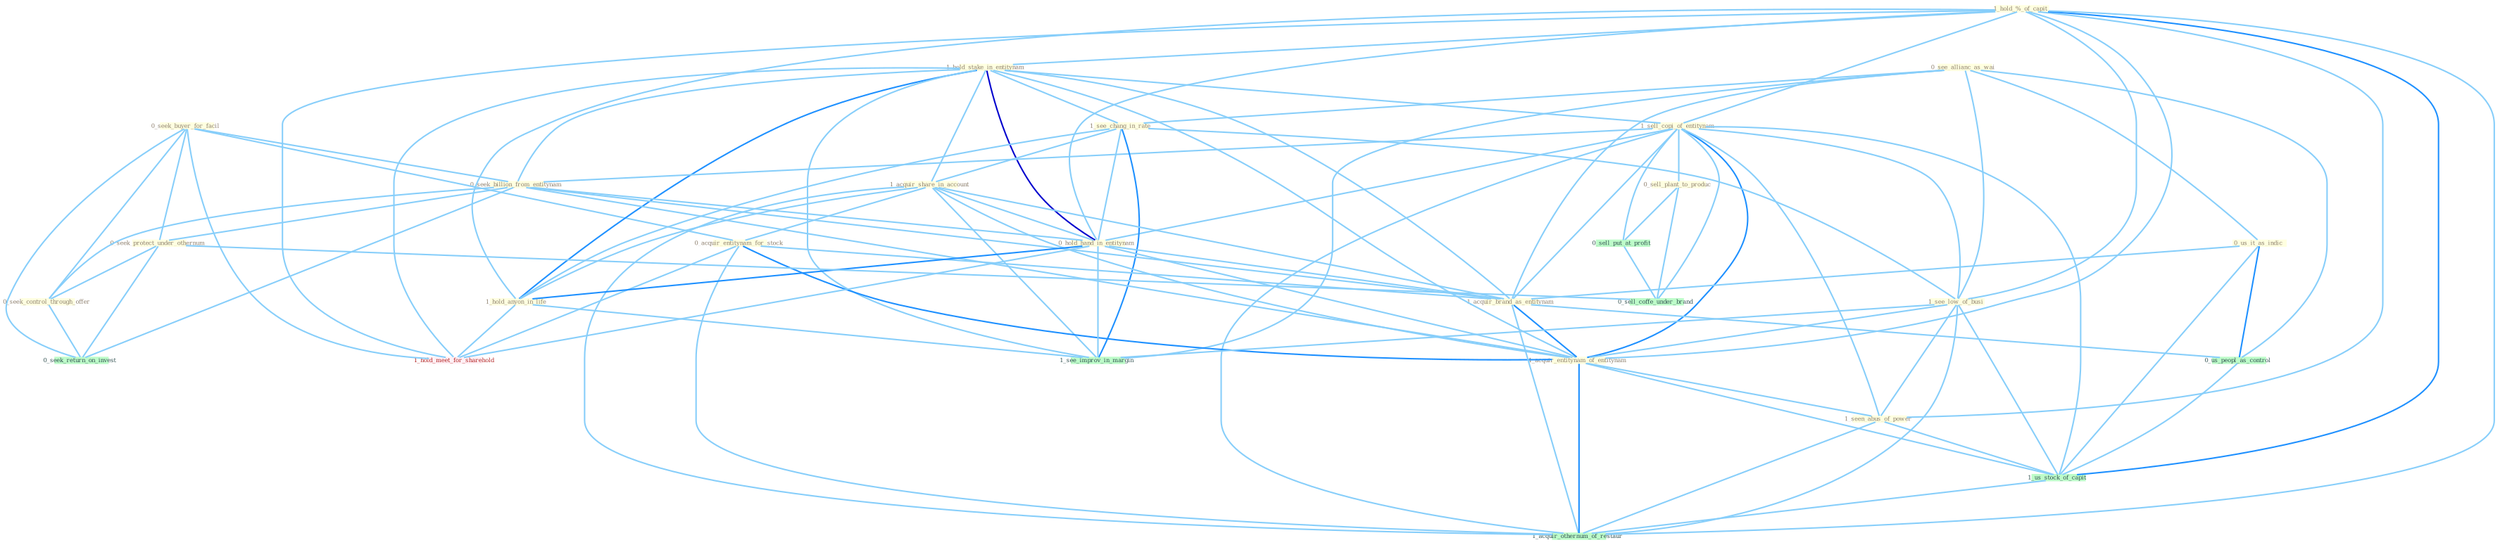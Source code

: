 Graph G{ 
    node
    [shape=polygon,style=filled,width=.5,height=.06,color="#BDFCC9",fixedsize=true,fontsize=4,
    fontcolor="#2f4f4f"];
    {node
    [color="#ffffe0", fontcolor="#8b7d6b"] "0_seek_buyer_for_facil " "1_hold_%_of_capit " "1_hold_stake_in_entitynam " "1_sell_copi_of_entitynam " "0_see_allianc_as_wai " "1_see_chang_in_rate " "0_seek_billion_from_entitynam " "1_acquir_share_in_account " "0_acquir_entitynam_for_stock " "0_hold_hand_in_entitynam " "0_seek_protect_under_othernum " "1_hold_anyon_in_life " "0_us_it_as_indic " "1_acquir_brand_as_entitynam " "1_see_low_of_busi " "0_seek_control_through_offer " "1_acquir_entitynam_of_entitynam " "0_sell_plant_to_produc " "1_seen_abus_of_power "}
{node [color="#fff0f5", fontcolor="#b22222"] "1_hold_meet_for_sharehold "}
edge [color="#B0E2FF"];

	"0_seek_buyer_for_facil " -- "0_seek_billion_from_entitynam " [w="1", color="#87cefa" ];
	"0_seek_buyer_for_facil " -- "0_acquir_entitynam_for_stock " [w="1", color="#87cefa" ];
	"0_seek_buyer_for_facil " -- "0_seek_protect_under_othernum " [w="1", color="#87cefa" ];
	"0_seek_buyer_for_facil " -- "0_seek_control_through_offer " [w="1", color="#87cefa" ];
	"0_seek_buyer_for_facil " -- "0_seek_return_on_invest " [w="1", color="#87cefa" ];
	"0_seek_buyer_for_facil " -- "1_hold_meet_for_sharehold " [w="1", color="#87cefa" ];
	"1_hold_%_of_capit " -- "1_hold_stake_in_entitynam " [w="1", color="#87cefa" ];
	"1_hold_%_of_capit " -- "1_sell_copi_of_entitynam " [w="1", color="#87cefa" ];
	"1_hold_%_of_capit " -- "0_hold_hand_in_entitynam " [w="1", color="#87cefa" ];
	"1_hold_%_of_capit " -- "1_hold_anyon_in_life " [w="1", color="#87cefa" ];
	"1_hold_%_of_capit " -- "1_see_low_of_busi " [w="1", color="#87cefa" ];
	"1_hold_%_of_capit " -- "1_acquir_entitynam_of_entitynam " [w="1", color="#87cefa" ];
	"1_hold_%_of_capit " -- "1_seen_abus_of_power " [w="1", color="#87cefa" ];
	"1_hold_%_of_capit " -- "1_us_stock_of_capit " [w="2", color="#1e90ff" , len=0.8];
	"1_hold_%_of_capit " -- "1_hold_meet_for_sharehold " [w="1", color="#87cefa" ];
	"1_hold_%_of_capit " -- "1_acquir_othernum_of_restaur " [w="1", color="#87cefa" ];
	"1_hold_stake_in_entitynam " -- "1_sell_copi_of_entitynam " [w="1", color="#87cefa" ];
	"1_hold_stake_in_entitynam " -- "1_see_chang_in_rate " [w="1", color="#87cefa" ];
	"1_hold_stake_in_entitynam " -- "0_seek_billion_from_entitynam " [w="1", color="#87cefa" ];
	"1_hold_stake_in_entitynam " -- "1_acquir_share_in_account " [w="1", color="#87cefa" ];
	"1_hold_stake_in_entitynam " -- "0_hold_hand_in_entitynam " [w="3", color="#0000cd" , len=0.6];
	"1_hold_stake_in_entitynam " -- "1_hold_anyon_in_life " [w="2", color="#1e90ff" , len=0.8];
	"1_hold_stake_in_entitynam " -- "1_acquir_brand_as_entitynam " [w="1", color="#87cefa" ];
	"1_hold_stake_in_entitynam " -- "1_acquir_entitynam_of_entitynam " [w="1", color="#87cefa" ];
	"1_hold_stake_in_entitynam " -- "1_see_improv_in_margin " [w="1", color="#87cefa" ];
	"1_hold_stake_in_entitynam " -- "1_hold_meet_for_sharehold " [w="1", color="#87cefa" ];
	"1_sell_copi_of_entitynam " -- "0_seek_billion_from_entitynam " [w="1", color="#87cefa" ];
	"1_sell_copi_of_entitynam " -- "0_hold_hand_in_entitynam " [w="1", color="#87cefa" ];
	"1_sell_copi_of_entitynam " -- "1_acquir_brand_as_entitynam " [w="1", color="#87cefa" ];
	"1_sell_copi_of_entitynam " -- "1_see_low_of_busi " [w="1", color="#87cefa" ];
	"1_sell_copi_of_entitynam " -- "1_acquir_entitynam_of_entitynam " [w="2", color="#1e90ff" , len=0.8];
	"1_sell_copi_of_entitynam " -- "0_sell_plant_to_produc " [w="1", color="#87cefa" ];
	"1_sell_copi_of_entitynam " -- "1_seen_abus_of_power " [w="1", color="#87cefa" ];
	"1_sell_copi_of_entitynam " -- "0_sell_put_at_profit " [w="1", color="#87cefa" ];
	"1_sell_copi_of_entitynam " -- "1_us_stock_of_capit " [w="1", color="#87cefa" ];
	"1_sell_copi_of_entitynam " -- "0_sell_coffe_under_brand " [w="1", color="#87cefa" ];
	"1_sell_copi_of_entitynam " -- "1_acquir_othernum_of_restaur " [w="1", color="#87cefa" ];
	"0_see_allianc_as_wai " -- "1_see_chang_in_rate " [w="1", color="#87cefa" ];
	"0_see_allianc_as_wai " -- "0_us_it_as_indic " [w="1", color="#87cefa" ];
	"0_see_allianc_as_wai " -- "1_acquir_brand_as_entitynam " [w="1", color="#87cefa" ];
	"0_see_allianc_as_wai " -- "1_see_low_of_busi " [w="1", color="#87cefa" ];
	"0_see_allianc_as_wai " -- "0_us_peopl_as_control " [w="1", color="#87cefa" ];
	"0_see_allianc_as_wai " -- "1_see_improv_in_margin " [w="1", color="#87cefa" ];
	"1_see_chang_in_rate " -- "1_acquir_share_in_account " [w="1", color="#87cefa" ];
	"1_see_chang_in_rate " -- "0_hold_hand_in_entitynam " [w="1", color="#87cefa" ];
	"1_see_chang_in_rate " -- "1_hold_anyon_in_life " [w="1", color="#87cefa" ];
	"1_see_chang_in_rate " -- "1_see_low_of_busi " [w="1", color="#87cefa" ];
	"1_see_chang_in_rate " -- "1_see_improv_in_margin " [w="2", color="#1e90ff" , len=0.8];
	"0_seek_billion_from_entitynam " -- "0_hold_hand_in_entitynam " [w="1", color="#87cefa" ];
	"0_seek_billion_from_entitynam " -- "0_seek_protect_under_othernum " [w="1", color="#87cefa" ];
	"0_seek_billion_from_entitynam " -- "1_acquir_brand_as_entitynam " [w="1", color="#87cefa" ];
	"0_seek_billion_from_entitynam " -- "0_seek_control_through_offer " [w="1", color="#87cefa" ];
	"0_seek_billion_from_entitynam " -- "1_acquir_entitynam_of_entitynam " [w="1", color="#87cefa" ];
	"0_seek_billion_from_entitynam " -- "0_seek_return_on_invest " [w="1", color="#87cefa" ];
	"1_acquir_share_in_account " -- "0_acquir_entitynam_for_stock " [w="1", color="#87cefa" ];
	"1_acquir_share_in_account " -- "0_hold_hand_in_entitynam " [w="1", color="#87cefa" ];
	"1_acquir_share_in_account " -- "1_hold_anyon_in_life " [w="1", color="#87cefa" ];
	"1_acquir_share_in_account " -- "1_acquir_brand_as_entitynam " [w="1", color="#87cefa" ];
	"1_acquir_share_in_account " -- "1_acquir_entitynam_of_entitynam " [w="1", color="#87cefa" ];
	"1_acquir_share_in_account " -- "1_see_improv_in_margin " [w="1", color="#87cefa" ];
	"1_acquir_share_in_account " -- "1_acquir_othernum_of_restaur " [w="1", color="#87cefa" ];
	"0_acquir_entitynam_for_stock " -- "1_acquir_brand_as_entitynam " [w="1", color="#87cefa" ];
	"0_acquir_entitynam_for_stock " -- "1_acquir_entitynam_of_entitynam " [w="2", color="#1e90ff" , len=0.8];
	"0_acquir_entitynam_for_stock " -- "1_hold_meet_for_sharehold " [w="1", color="#87cefa" ];
	"0_acquir_entitynam_for_stock " -- "1_acquir_othernum_of_restaur " [w="1", color="#87cefa" ];
	"0_hold_hand_in_entitynam " -- "1_hold_anyon_in_life " [w="2", color="#1e90ff" , len=0.8];
	"0_hold_hand_in_entitynam " -- "1_acquir_brand_as_entitynam " [w="1", color="#87cefa" ];
	"0_hold_hand_in_entitynam " -- "1_acquir_entitynam_of_entitynam " [w="1", color="#87cefa" ];
	"0_hold_hand_in_entitynam " -- "1_see_improv_in_margin " [w="1", color="#87cefa" ];
	"0_hold_hand_in_entitynam " -- "1_hold_meet_for_sharehold " [w="1", color="#87cefa" ];
	"0_seek_protect_under_othernum " -- "0_seek_control_through_offer " [w="1", color="#87cefa" ];
	"0_seek_protect_under_othernum " -- "0_seek_return_on_invest " [w="1", color="#87cefa" ];
	"0_seek_protect_under_othernum " -- "0_sell_coffe_under_brand " [w="1", color="#87cefa" ];
	"1_hold_anyon_in_life " -- "1_see_improv_in_margin " [w="1", color="#87cefa" ];
	"1_hold_anyon_in_life " -- "1_hold_meet_for_sharehold " [w="1", color="#87cefa" ];
	"0_us_it_as_indic " -- "1_acquir_brand_as_entitynam " [w="1", color="#87cefa" ];
	"0_us_it_as_indic " -- "0_us_peopl_as_control " [w="2", color="#1e90ff" , len=0.8];
	"0_us_it_as_indic " -- "1_us_stock_of_capit " [w="1", color="#87cefa" ];
	"1_acquir_brand_as_entitynam " -- "1_acquir_entitynam_of_entitynam " [w="2", color="#1e90ff" , len=0.8];
	"1_acquir_brand_as_entitynam " -- "0_us_peopl_as_control " [w="1", color="#87cefa" ];
	"1_acquir_brand_as_entitynam " -- "1_acquir_othernum_of_restaur " [w="1", color="#87cefa" ];
	"1_see_low_of_busi " -- "1_acquir_entitynam_of_entitynam " [w="1", color="#87cefa" ];
	"1_see_low_of_busi " -- "1_seen_abus_of_power " [w="1", color="#87cefa" ];
	"1_see_low_of_busi " -- "1_us_stock_of_capit " [w="1", color="#87cefa" ];
	"1_see_low_of_busi " -- "1_see_improv_in_margin " [w="1", color="#87cefa" ];
	"1_see_low_of_busi " -- "1_acquir_othernum_of_restaur " [w="1", color="#87cefa" ];
	"0_seek_control_through_offer " -- "0_seek_return_on_invest " [w="1", color="#87cefa" ];
	"1_acquir_entitynam_of_entitynam " -- "1_seen_abus_of_power " [w="1", color="#87cefa" ];
	"1_acquir_entitynam_of_entitynam " -- "1_us_stock_of_capit " [w="1", color="#87cefa" ];
	"1_acquir_entitynam_of_entitynam " -- "1_acquir_othernum_of_restaur " [w="2", color="#1e90ff" , len=0.8];
	"0_sell_plant_to_produc " -- "0_sell_put_at_profit " [w="1", color="#87cefa" ];
	"0_sell_plant_to_produc " -- "0_sell_coffe_under_brand " [w="1", color="#87cefa" ];
	"1_seen_abus_of_power " -- "1_us_stock_of_capit " [w="1", color="#87cefa" ];
	"1_seen_abus_of_power " -- "1_acquir_othernum_of_restaur " [w="1", color="#87cefa" ];
	"0_us_peopl_as_control " -- "1_us_stock_of_capit " [w="1", color="#87cefa" ];
	"0_sell_put_at_profit " -- "0_sell_coffe_under_brand " [w="1", color="#87cefa" ];
	"1_us_stock_of_capit " -- "1_acquir_othernum_of_restaur " [w="1", color="#87cefa" ];
}